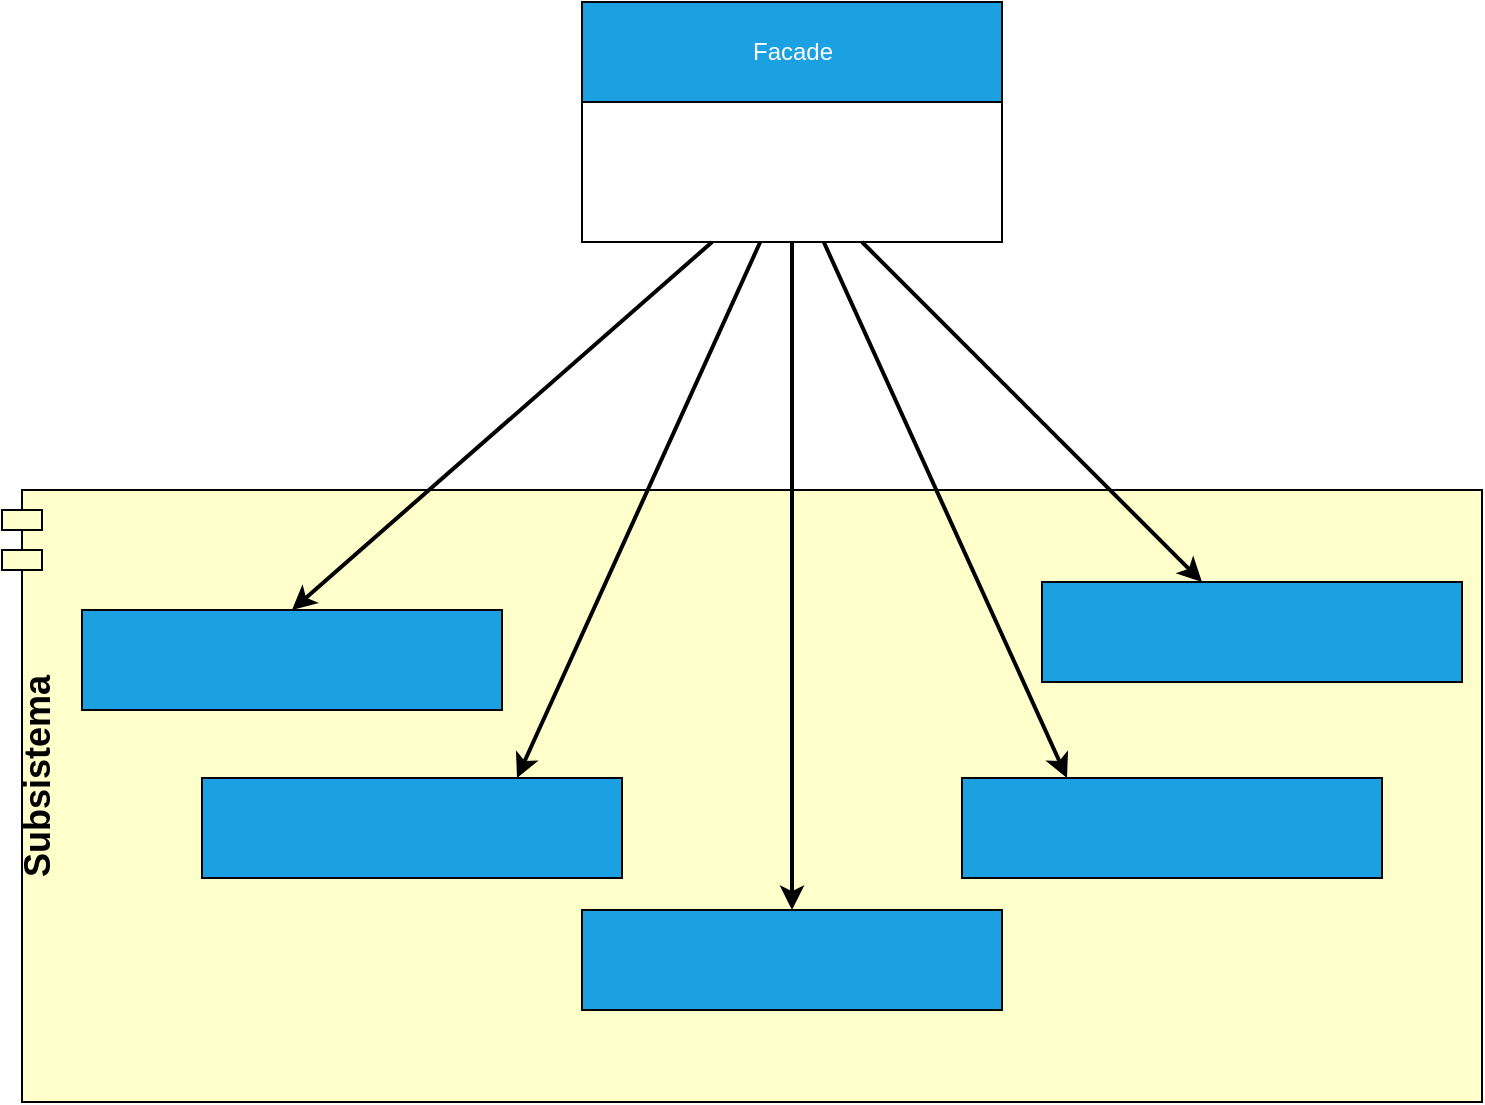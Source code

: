 <mxfile version="13.6.5">
    <diagram id="CJJavatSoIP0vCpgiIgM" name="Page-1">
        <mxGraphModel dx="936" dy="575" grid="1" gridSize="10" guides="1" tooltips="1" connect="1" arrows="1" fold="1" page="1" pageScale="1" pageWidth="1169" pageHeight="827" math="0" shadow="0">
            <root>
                <mxCell id="0"/>
                <mxCell id="1" parent="0"/>
                <mxCell id="14" value="Subsistema" style="shape=module;align=right;spacingLeft=20;align=center;verticalAlign=top;fillColor=#FFFFCC;gradientColor=none;fontColor=#000000;horizontal=0;fontStyle=1;fontSize=18;strokeColor=#000000;" vertex="1" parent="1">
                    <mxGeometry x="120" y="254" width="740" height="306" as="geometry"/>
                </mxCell>
                <mxCell id="9" value="" style="html=1;fillColor=#1ba1e2;fontColor=#ffffff;strokeColor=#000000;" vertex="1" parent="1">
                    <mxGeometry x="160" y="314" width="210" height="50" as="geometry"/>
                </mxCell>
                <mxCell id="10" value="" style="html=1;fillColor=#1ba1e2;fontColor=#ffffff;strokeColor=#000000;" vertex="1" parent="1">
                    <mxGeometry x="220" y="398" width="210" height="50" as="geometry"/>
                </mxCell>
                <mxCell id="11" value="" style="html=1;fillColor=#1ba1e2;fontColor=#ffffff;strokeColor=#000000;" vertex="1" parent="1">
                    <mxGeometry x="410" y="464" width="210" height="50" as="geometry"/>
                </mxCell>
                <mxCell id="12" value="" style="html=1;fillColor=#1ba1e2;fontColor=#ffffff;strokeColor=#000000;" vertex="1" parent="1">
                    <mxGeometry x="600" y="398" width="210" height="50" as="geometry"/>
                </mxCell>
                <mxCell id="13" value="" style="html=1;fillColor=#1ba1e2;fontColor=#ffffff;strokeColor=#000000;" vertex="1" parent="1">
                    <mxGeometry x="640" y="300" width="210" height="50" as="geometry"/>
                </mxCell>
                <mxCell id="15" value="" style="group;strokeColor=#000000;" vertex="1" connectable="0" parent="1">
                    <mxGeometry x="410" y="10" width="210" height="120" as="geometry"/>
                </mxCell>
                <mxCell id="7" value="Facade" style="html=1;fillColor=#1ba1e2;fontColor=#ffffff;strokeColor=#000000;" vertex="1" parent="15">
                    <mxGeometry width="210" height="50" as="geometry"/>
                </mxCell>
                <mxCell id="8" value="" style="html=1;fillColor=#FFFFFF;strokeColor=#000000;" vertex="1" parent="15">
                    <mxGeometry y="50" width="210" height="70" as="geometry"/>
                </mxCell>
                <mxCell id="16" style="rounded=0;orthogonalLoop=1;jettySize=auto;html=1;fontSize=18;fontColor=#000000;strokeWidth=2;strokeColor=#000000;" edge="1" parent="1" source="8" target="13">
                    <mxGeometry relative="1" as="geometry"/>
                </mxCell>
                <mxCell id="17" style="edgeStyle=none;rounded=0;orthogonalLoop=1;jettySize=auto;html=1;entryX=0.5;entryY=0;entryDx=0;entryDy=0;strokeWidth=2;fontSize=18;fontColor=#000000;strokeColor=#000000;" edge="1" parent="1" source="8" target="9">
                    <mxGeometry relative="1" as="geometry"/>
                </mxCell>
                <mxCell id="18" style="edgeStyle=none;rounded=0;orthogonalLoop=1;jettySize=auto;html=1;entryX=0.75;entryY=0;entryDx=0;entryDy=0;strokeWidth=2;fontSize=18;fontColor=#000000;strokeColor=#000000;" edge="1" parent="1" source="8" target="10">
                    <mxGeometry relative="1" as="geometry"/>
                </mxCell>
                <mxCell id="19" style="edgeStyle=none;rounded=0;orthogonalLoop=1;jettySize=auto;html=1;entryX=0.25;entryY=0;entryDx=0;entryDy=0;strokeWidth=2;fontSize=18;fontColor=#000000;strokeColor=#000000;" edge="1" parent="1" source="8" target="12">
                    <mxGeometry relative="1" as="geometry"/>
                </mxCell>
                <mxCell id="20" style="edgeStyle=none;rounded=0;orthogonalLoop=1;jettySize=auto;html=1;entryX=0.5;entryY=0;entryDx=0;entryDy=0;strokeWidth=2;fontSize=18;fontColor=#000000;strokeColor=#000000;" edge="1" parent="1" source="8" target="11">
                    <mxGeometry relative="1" as="geometry"/>
                </mxCell>
            </root>
        </mxGraphModel>
    </diagram>
</mxfile>